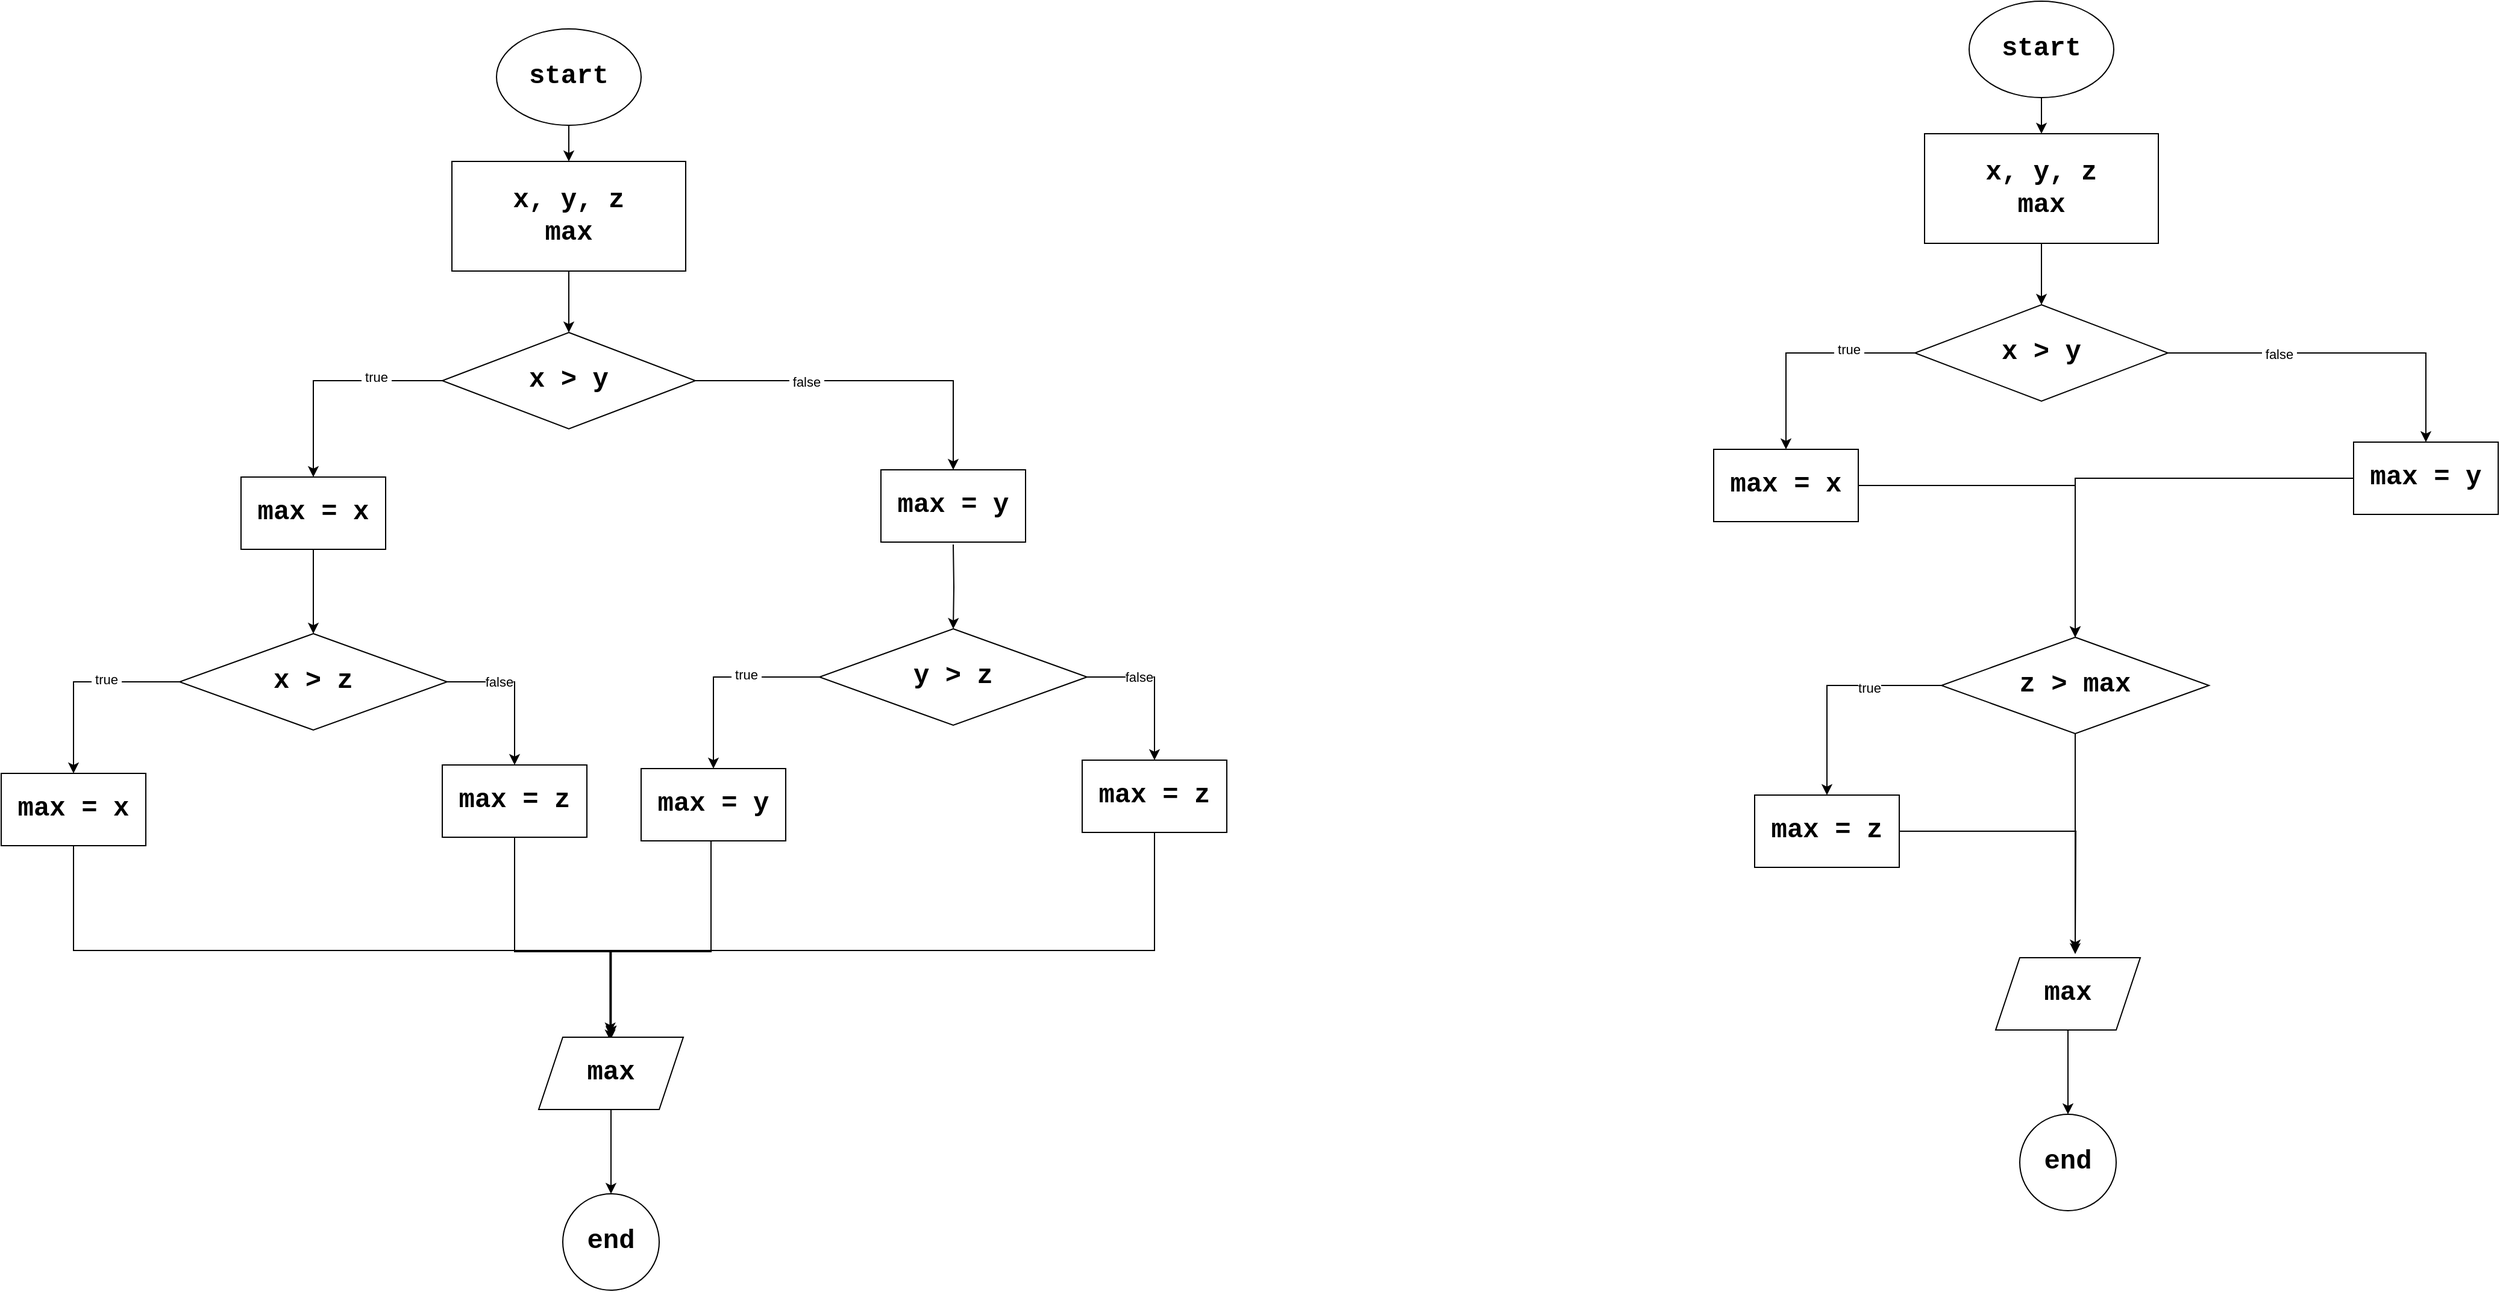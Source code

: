 <mxfile version="22.0.3" type="device">
  <diagram name="Страница — 1" id="bw6fUL1dIxXXbR4nk981">
    <mxGraphModel dx="2826" dy="1044" grid="0" gridSize="10" guides="1" tooltips="1" connect="1" arrows="1" fold="1" page="1" pageScale="1" pageWidth="827" pageHeight="1169" math="0" shadow="0">
      <root>
        <mxCell id="0" />
        <mxCell id="1" parent="0" />
        <mxCell id="nDLftxqs_B1e24Etku7y-26" value="" style="edgeStyle=orthogonalEdgeStyle;rounded=0;orthogonalLoop=1;jettySize=auto;html=1;" edge="1" parent="1" source="nDLftxqs_B1e24Etku7y-24" target="nDLftxqs_B1e24Etku7y-25">
          <mxGeometry relative="1" as="geometry" />
        </mxCell>
        <mxCell id="nDLftxqs_B1e24Etku7y-24" value="start" style="ellipse;whiteSpace=wrap;html=1;fontSize=22;fontFamily=Courier New;fontStyle=1" vertex="1" parent="1">
          <mxGeometry x="303" y="987" width="120" height="80" as="geometry" />
        </mxCell>
        <mxCell id="nDLftxqs_B1e24Etku7y-28" value="" style="edgeStyle=orthogonalEdgeStyle;rounded=0;orthogonalLoop=1;jettySize=auto;html=1;" edge="1" parent="1" source="nDLftxqs_B1e24Etku7y-25" target="nDLftxqs_B1e24Etku7y-27">
          <mxGeometry relative="1" as="geometry" />
        </mxCell>
        <mxCell id="nDLftxqs_B1e24Etku7y-25" value="x, y, z&lt;br&gt;max" style="whiteSpace=wrap;html=1;fontSize=22;fontFamily=Courier New;fontStyle=1;" vertex="1" parent="1">
          <mxGeometry x="266" y="1097" width="194" height="91" as="geometry" />
        </mxCell>
        <mxCell id="nDLftxqs_B1e24Etku7y-30" value="" style="edgeStyle=orthogonalEdgeStyle;rounded=0;orthogonalLoop=1;jettySize=auto;html=1;" edge="1" parent="1" source="nDLftxqs_B1e24Etku7y-27" target="nDLftxqs_B1e24Etku7y-29">
          <mxGeometry relative="1" as="geometry" />
        </mxCell>
        <mxCell id="nDLftxqs_B1e24Etku7y-31" value="&amp;nbsp;false&amp;nbsp;" style="edgeLabel;html=1;align=center;verticalAlign=middle;resizable=0;points=[];" vertex="1" connectable="0" parent="nDLftxqs_B1e24Etku7y-30">
          <mxGeometry x="-0.363" y="-1" relative="1" as="geometry">
            <mxPoint as="offset" />
          </mxGeometry>
        </mxCell>
        <mxCell id="nDLftxqs_B1e24Etku7y-33" value="" style="edgeStyle=orthogonalEdgeStyle;rounded=0;orthogonalLoop=1;jettySize=auto;html=1;" edge="1" parent="1" source="nDLftxqs_B1e24Etku7y-27" target="nDLftxqs_B1e24Etku7y-32">
          <mxGeometry relative="1" as="geometry" />
        </mxCell>
        <mxCell id="nDLftxqs_B1e24Etku7y-34" value="&amp;nbsp;true&amp;nbsp;" style="edgeLabel;html=1;align=center;verticalAlign=middle;resizable=0;points=[];" vertex="1" connectable="0" parent="nDLftxqs_B1e24Etku7y-33">
          <mxGeometry x="-0.413" y="-3" relative="1" as="geometry">
            <mxPoint as="offset" />
          </mxGeometry>
        </mxCell>
        <mxCell id="nDLftxqs_B1e24Etku7y-27" value="x &amp;gt; y" style="rhombus;whiteSpace=wrap;html=1;fontSize=22;fontFamily=Courier New;fontStyle=1;" vertex="1" parent="1">
          <mxGeometry x="258" y="1239" width="210" height="80" as="geometry" />
        </mxCell>
        <mxCell id="nDLftxqs_B1e24Etku7y-29" value="max = y" style="whiteSpace=wrap;html=1;fontSize=22;fontFamily=Courier New;fontStyle=1;" vertex="1" parent="1">
          <mxGeometry x="622" y="1353" width="120" height="60" as="geometry" />
        </mxCell>
        <mxCell id="nDLftxqs_B1e24Etku7y-36" value="" style="edgeStyle=orthogonalEdgeStyle;rounded=0;orthogonalLoop=1;jettySize=auto;html=1;" edge="1" parent="1" source="nDLftxqs_B1e24Etku7y-32" target="nDLftxqs_B1e24Etku7y-35">
          <mxGeometry relative="1" as="geometry" />
        </mxCell>
        <mxCell id="nDLftxqs_B1e24Etku7y-32" value="max = x" style="whiteSpace=wrap;html=1;fontSize=22;fontFamily=Courier New;fontStyle=1;" vertex="1" parent="1">
          <mxGeometry x="91" y="1359" width="120" height="60" as="geometry" />
        </mxCell>
        <mxCell id="nDLftxqs_B1e24Etku7y-38" value="" style="edgeStyle=orthogonalEdgeStyle;rounded=0;orthogonalLoop=1;jettySize=auto;html=1;" edge="1" parent="1" source="nDLftxqs_B1e24Etku7y-35" target="nDLftxqs_B1e24Etku7y-37">
          <mxGeometry relative="1" as="geometry" />
        </mxCell>
        <mxCell id="nDLftxqs_B1e24Etku7y-39" value="&amp;nbsp;true&amp;nbsp;" style="edgeLabel;html=1;align=center;verticalAlign=middle;resizable=0;points=[];" vertex="1" connectable="0" parent="nDLftxqs_B1e24Etku7y-38">
          <mxGeometry x="-0.256" y="-2" relative="1" as="geometry">
            <mxPoint as="offset" />
          </mxGeometry>
        </mxCell>
        <mxCell id="nDLftxqs_B1e24Etku7y-41" value="" style="edgeStyle=orthogonalEdgeStyle;rounded=0;orthogonalLoop=1;jettySize=auto;html=1;exitX=1;exitY=0.5;exitDx=0;exitDy=0;" edge="1" parent="1" source="nDLftxqs_B1e24Etku7y-35" target="nDLftxqs_B1e24Etku7y-40">
          <mxGeometry relative="1" as="geometry" />
        </mxCell>
        <mxCell id="nDLftxqs_B1e24Etku7y-42" value="false" style="edgeLabel;html=1;align=center;verticalAlign=middle;resizable=0;points=[];" vertex="1" connectable="0" parent="nDLftxqs_B1e24Etku7y-41">
          <mxGeometry x="-0.312" relative="1" as="geometry">
            <mxPoint as="offset" />
          </mxGeometry>
        </mxCell>
        <mxCell id="nDLftxqs_B1e24Etku7y-35" value="x &amp;gt; z" style="rhombus;whiteSpace=wrap;html=1;fontSize=22;fontFamily=Courier New;fontStyle=1;" vertex="1" parent="1">
          <mxGeometry x="40" y="1489" width="222" height="80" as="geometry" />
        </mxCell>
        <mxCell id="nDLftxqs_B1e24Etku7y-54" value="" style="edgeStyle=orthogonalEdgeStyle;rounded=0;orthogonalLoop=1;jettySize=auto;html=1;" edge="1" parent="1" source="nDLftxqs_B1e24Etku7y-37" target="nDLftxqs_B1e24Etku7y-53">
          <mxGeometry relative="1" as="geometry">
            <Array as="points">
              <mxPoint x="-48" y="1752" />
              <mxPoint x="398" y="1752" />
            </Array>
          </mxGeometry>
        </mxCell>
        <mxCell id="nDLftxqs_B1e24Etku7y-37" value="max = x" style="rounded=1;whiteSpace=wrap;html=1;fontSize=22;fontFamily=Courier New;fontStyle=1;arcSize=0;" vertex="1" parent="1">
          <mxGeometry x="-108" y="1605" width="120" height="60" as="geometry" />
        </mxCell>
        <mxCell id="nDLftxqs_B1e24Etku7y-55" style="edgeStyle=orthogonalEdgeStyle;rounded=0;orthogonalLoop=1;jettySize=auto;html=1;exitX=0.5;exitY=1;exitDx=0;exitDy=0;" edge="1" parent="1" source="nDLftxqs_B1e24Etku7y-40">
          <mxGeometry relative="1" as="geometry">
            <mxPoint x="397.333" y="1826.676" as="targetPoint" />
            <Array as="points">
              <mxPoint x="318" y="1753" />
              <mxPoint x="397" y="1753" />
            </Array>
          </mxGeometry>
        </mxCell>
        <mxCell id="nDLftxqs_B1e24Etku7y-40" value="max = z" style="whiteSpace=wrap;html=1;fontSize=22;fontFamily=Courier New;fontStyle=1;" vertex="1" parent="1">
          <mxGeometry x="258" y="1598" width="120" height="60" as="geometry" />
        </mxCell>
        <mxCell id="nDLftxqs_B1e24Etku7y-43" value="" style="edgeStyle=orthogonalEdgeStyle;rounded=0;orthogonalLoop=1;jettySize=auto;html=1;" edge="1" source="nDLftxqs_B1e24Etku7y-47" target="nDLftxqs_B1e24Etku7y-48" parent="1">
          <mxGeometry relative="1" as="geometry" />
        </mxCell>
        <mxCell id="nDLftxqs_B1e24Etku7y-44" value="&amp;nbsp;true&amp;nbsp;" style="edgeLabel;html=1;align=center;verticalAlign=middle;resizable=0;points=[];" vertex="1" connectable="0" parent="nDLftxqs_B1e24Etku7y-43">
          <mxGeometry x="-0.256" y="-2" relative="1" as="geometry">
            <mxPoint as="offset" />
          </mxGeometry>
        </mxCell>
        <mxCell id="nDLftxqs_B1e24Etku7y-45" value="" style="edgeStyle=orthogonalEdgeStyle;rounded=0;orthogonalLoop=1;jettySize=auto;html=1;exitX=1;exitY=0.5;exitDx=0;exitDy=0;" edge="1" source="nDLftxqs_B1e24Etku7y-47" target="nDLftxqs_B1e24Etku7y-49" parent="1">
          <mxGeometry relative="1" as="geometry" />
        </mxCell>
        <mxCell id="nDLftxqs_B1e24Etku7y-46" value="false" style="edgeLabel;html=1;align=center;verticalAlign=middle;resizable=0;points=[];" vertex="1" connectable="0" parent="nDLftxqs_B1e24Etku7y-45">
          <mxGeometry x="-0.312" relative="1" as="geometry">
            <mxPoint as="offset" />
          </mxGeometry>
        </mxCell>
        <mxCell id="nDLftxqs_B1e24Etku7y-47" value="y &amp;gt; z" style="rhombus;whiteSpace=wrap;html=1;fontSize=22;fontFamily=Courier New;fontStyle=1;" vertex="1" parent="1">
          <mxGeometry x="571" y="1485" width="222" height="80" as="geometry" />
        </mxCell>
        <mxCell id="nDLftxqs_B1e24Etku7y-56" style="edgeStyle=orthogonalEdgeStyle;rounded=0;orthogonalLoop=1;jettySize=auto;html=1;" edge="1" parent="1" source="nDLftxqs_B1e24Etku7y-48">
          <mxGeometry relative="1" as="geometry">
            <mxPoint x="397.333" y="1820.843" as="targetPoint" />
            <Array as="points">
              <mxPoint x="481" y="1753" />
              <mxPoint x="397" y="1753" />
            </Array>
          </mxGeometry>
        </mxCell>
        <mxCell id="nDLftxqs_B1e24Etku7y-48" value="max = y" style="rounded=1;whiteSpace=wrap;html=1;fontSize=22;fontFamily=Courier New;fontStyle=1;arcSize=0;" vertex="1" parent="1">
          <mxGeometry x="423" y="1601" width="120" height="60" as="geometry" />
        </mxCell>
        <mxCell id="nDLftxqs_B1e24Etku7y-57" style="edgeStyle=orthogonalEdgeStyle;rounded=0;orthogonalLoop=1;jettySize=auto;html=1;" edge="1" parent="1" source="nDLftxqs_B1e24Etku7y-49">
          <mxGeometry relative="1" as="geometry">
            <mxPoint x="398.167" y="1823.343" as="targetPoint" />
            <Array as="points">
              <mxPoint x="849" y="1752" />
              <mxPoint x="398" y="1752" />
            </Array>
          </mxGeometry>
        </mxCell>
        <mxCell id="nDLftxqs_B1e24Etku7y-49" value="max = z" style="whiteSpace=wrap;html=1;fontSize=22;fontFamily=Courier New;fontStyle=1;" vertex="1" parent="1">
          <mxGeometry x="789" y="1594" width="120" height="60" as="geometry" />
        </mxCell>
        <mxCell id="nDLftxqs_B1e24Etku7y-50" value="" style="edgeStyle=orthogonalEdgeStyle;rounded=0;orthogonalLoop=1;jettySize=auto;html=1;" edge="1" target="nDLftxqs_B1e24Etku7y-47" parent="1">
          <mxGeometry relative="1" as="geometry">
            <mxPoint x="682" y="1415" as="sourcePoint" />
          </mxGeometry>
        </mxCell>
        <mxCell id="nDLftxqs_B1e24Etku7y-59" value="" style="edgeStyle=orthogonalEdgeStyle;rounded=0;orthogonalLoop=1;jettySize=auto;html=1;" edge="1" parent="1" source="nDLftxqs_B1e24Etku7y-53" target="nDLftxqs_B1e24Etku7y-58">
          <mxGeometry relative="1" as="geometry" />
        </mxCell>
        <mxCell id="nDLftxqs_B1e24Etku7y-53" value="max" style="shape=parallelogram;perimeter=parallelogramPerimeter;whiteSpace=wrap;html=1;fixedSize=1;fontSize=22;fontFamily=Courier New;rounded=1;fontStyle=1;arcSize=0;" vertex="1" parent="1">
          <mxGeometry x="338" y="1824" width="120" height="60" as="geometry" />
        </mxCell>
        <mxCell id="nDLftxqs_B1e24Etku7y-58" value="end" style="ellipse;whiteSpace=wrap;html=1;fontSize=22;fontFamily=Courier New;rounded=1;fontStyle=1;arcSize=0;" vertex="1" parent="1">
          <mxGeometry x="358" y="1954" width="80" height="80" as="geometry" />
        </mxCell>
        <mxCell id="nDLftxqs_B1e24Etku7y-60" value="" style="edgeStyle=orthogonalEdgeStyle;rounded=0;orthogonalLoop=1;jettySize=auto;html=1;" edge="1" source="nDLftxqs_B1e24Etku7y-61" target="nDLftxqs_B1e24Etku7y-63" parent="1">
          <mxGeometry relative="1" as="geometry" />
        </mxCell>
        <mxCell id="nDLftxqs_B1e24Etku7y-61" value="start" style="ellipse;whiteSpace=wrap;html=1;fontSize=22;fontFamily=Courier New;fontStyle=1" vertex="1" parent="1">
          <mxGeometry x="1525" y="964" width="120" height="80" as="geometry" />
        </mxCell>
        <mxCell id="nDLftxqs_B1e24Etku7y-62" value="" style="edgeStyle=orthogonalEdgeStyle;rounded=0;orthogonalLoop=1;jettySize=auto;html=1;" edge="1" source="nDLftxqs_B1e24Etku7y-63" target="nDLftxqs_B1e24Etku7y-68" parent="1">
          <mxGeometry relative="1" as="geometry" />
        </mxCell>
        <mxCell id="nDLftxqs_B1e24Etku7y-63" value="x, y, z&lt;br&gt;max" style="whiteSpace=wrap;html=1;fontSize=22;fontFamily=Courier New;fontStyle=1;" vertex="1" parent="1">
          <mxGeometry x="1488" y="1074" width="194" height="91" as="geometry" />
        </mxCell>
        <mxCell id="nDLftxqs_B1e24Etku7y-64" value="" style="edgeStyle=orthogonalEdgeStyle;rounded=0;orthogonalLoop=1;jettySize=auto;html=1;" edge="1" source="nDLftxqs_B1e24Etku7y-68" target="nDLftxqs_B1e24Etku7y-69" parent="1">
          <mxGeometry relative="1" as="geometry" />
        </mxCell>
        <mxCell id="nDLftxqs_B1e24Etku7y-65" value="&amp;nbsp;false&amp;nbsp;" style="edgeLabel;html=1;align=center;verticalAlign=middle;resizable=0;points=[];" vertex="1" connectable="0" parent="nDLftxqs_B1e24Etku7y-64">
          <mxGeometry x="-0.363" y="-1" relative="1" as="geometry">
            <mxPoint as="offset" />
          </mxGeometry>
        </mxCell>
        <mxCell id="nDLftxqs_B1e24Etku7y-66" value="" style="edgeStyle=orthogonalEdgeStyle;rounded=0;orthogonalLoop=1;jettySize=auto;html=1;" edge="1" source="nDLftxqs_B1e24Etku7y-68" target="nDLftxqs_B1e24Etku7y-71" parent="1">
          <mxGeometry relative="1" as="geometry" />
        </mxCell>
        <mxCell id="nDLftxqs_B1e24Etku7y-67" value="&amp;nbsp;true&amp;nbsp;" style="edgeLabel;html=1;align=center;verticalAlign=middle;resizable=0;points=[];" vertex="1" connectable="0" parent="nDLftxqs_B1e24Etku7y-66">
          <mxGeometry x="-0.413" y="-3" relative="1" as="geometry">
            <mxPoint as="offset" />
          </mxGeometry>
        </mxCell>
        <mxCell id="nDLftxqs_B1e24Etku7y-68" value="x &amp;gt; y" style="rhombus;whiteSpace=wrap;html=1;fontSize=22;fontFamily=Courier New;fontStyle=1;" vertex="1" parent="1">
          <mxGeometry x="1480" y="1216" width="210" height="80" as="geometry" />
        </mxCell>
        <mxCell id="nDLftxqs_B1e24Etku7y-95" style="edgeStyle=orthogonalEdgeStyle;rounded=0;orthogonalLoop=1;jettySize=auto;html=1;entryX=0.5;entryY=0;entryDx=0;entryDy=0;" edge="1" parent="1" source="nDLftxqs_B1e24Etku7y-69" target="nDLftxqs_B1e24Etku7y-85">
          <mxGeometry relative="1" as="geometry" />
        </mxCell>
        <mxCell id="nDLftxqs_B1e24Etku7y-69" value="max = y" style="whiteSpace=wrap;html=1;fontSize=22;fontFamily=Courier New;fontStyle=1;" vertex="1" parent="1">
          <mxGeometry x="1844" y="1330" width="120" height="60" as="geometry" />
        </mxCell>
        <mxCell id="nDLftxqs_B1e24Etku7y-94" style="edgeStyle=orthogonalEdgeStyle;rounded=0;orthogonalLoop=1;jettySize=auto;html=1;entryX=0.5;entryY=0;entryDx=0;entryDy=0;" edge="1" parent="1" source="nDLftxqs_B1e24Etku7y-71" target="nDLftxqs_B1e24Etku7y-85">
          <mxGeometry relative="1" as="geometry" />
        </mxCell>
        <mxCell id="nDLftxqs_B1e24Etku7y-71" value="max = x" style="whiteSpace=wrap;html=1;fontSize=22;fontFamily=Courier New;fontStyle=1;" vertex="1" parent="1">
          <mxGeometry x="1313" y="1336" width="120" height="60" as="geometry" />
        </mxCell>
        <mxCell id="nDLftxqs_B1e24Etku7y-83" value="" style="edgeStyle=orthogonalEdgeStyle;rounded=0;orthogonalLoop=1;jettySize=auto;html=1;exitX=0.5;exitY=1;exitDx=0;exitDy=0;" edge="1" source="nDLftxqs_B1e24Etku7y-85" parent="1">
          <mxGeometry relative="1" as="geometry">
            <mxPoint x="1613" y="1755" as="targetPoint" />
          </mxGeometry>
        </mxCell>
        <mxCell id="nDLftxqs_B1e24Etku7y-98" value="" style="edgeStyle=orthogonalEdgeStyle;rounded=0;orthogonalLoop=1;jettySize=auto;html=1;" edge="1" parent="1" source="nDLftxqs_B1e24Etku7y-85" target="nDLftxqs_B1e24Etku7y-97">
          <mxGeometry relative="1" as="geometry" />
        </mxCell>
        <mxCell id="nDLftxqs_B1e24Etku7y-100" value="true" style="edgeLabel;html=1;align=center;verticalAlign=middle;resizable=0;points=[];" vertex="1" connectable="0" parent="nDLftxqs_B1e24Etku7y-98">
          <mxGeometry x="-0.355" y="2" relative="1" as="geometry">
            <mxPoint as="offset" />
          </mxGeometry>
        </mxCell>
        <mxCell id="nDLftxqs_B1e24Etku7y-85" value="z &amp;gt; max" style="rhombus;whiteSpace=wrap;html=1;fontSize=22;fontFamily=Courier New;fontStyle=1;" vertex="1" parent="1">
          <mxGeometry x="1502" y="1492" width="222" height="80" as="geometry" />
        </mxCell>
        <mxCell id="nDLftxqs_B1e24Etku7y-91" value="" style="edgeStyle=orthogonalEdgeStyle;rounded=0;orthogonalLoop=1;jettySize=auto;html=1;" edge="1" source="nDLftxqs_B1e24Etku7y-92" target="nDLftxqs_B1e24Etku7y-93" parent="1">
          <mxGeometry relative="1" as="geometry" />
        </mxCell>
        <mxCell id="nDLftxqs_B1e24Etku7y-92" value="max" style="shape=parallelogram;perimeter=parallelogramPerimeter;whiteSpace=wrap;html=1;fixedSize=1;fontSize=22;fontFamily=Courier New;rounded=1;fontStyle=1;arcSize=0;" vertex="1" parent="1">
          <mxGeometry x="1547" y="1758" width="120" height="60" as="geometry" />
        </mxCell>
        <mxCell id="nDLftxqs_B1e24Etku7y-93" value="end" style="ellipse;whiteSpace=wrap;html=1;fontSize=22;fontFamily=Courier New;rounded=1;fontStyle=1;arcSize=0;" vertex="1" parent="1">
          <mxGeometry x="1567" y="1888" width="80" height="80" as="geometry" />
        </mxCell>
        <mxCell id="nDLftxqs_B1e24Etku7y-99" style="edgeStyle=orthogonalEdgeStyle;rounded=0;orthogonalLoop=1;jettySize=auto;html=1;" edge="1" parent="1" source="nDLftxqs_B1e24Etku7y-97">
          <mxGeometry relative="1" as="geometry">
            <mxPoint x="1613" y="1752.011" as="targetPoint" />
          </mxGeometry>
        </mxCell>
        <mxCell id="nDLftxqs_B1e24Etku7y-97" value="max = z" style="whiteSpace=wrap;html=1;fontSize=22;fontFamily=Courier New;fontStyle=1;" vertex="1" parent="1">
          <mxGeometry x="1347" y="1623" width="120" height="60" as="geometry" />
        </mxCell>
      </root>
    </mxGraphModel>
  </diagram>
</mxfile>
